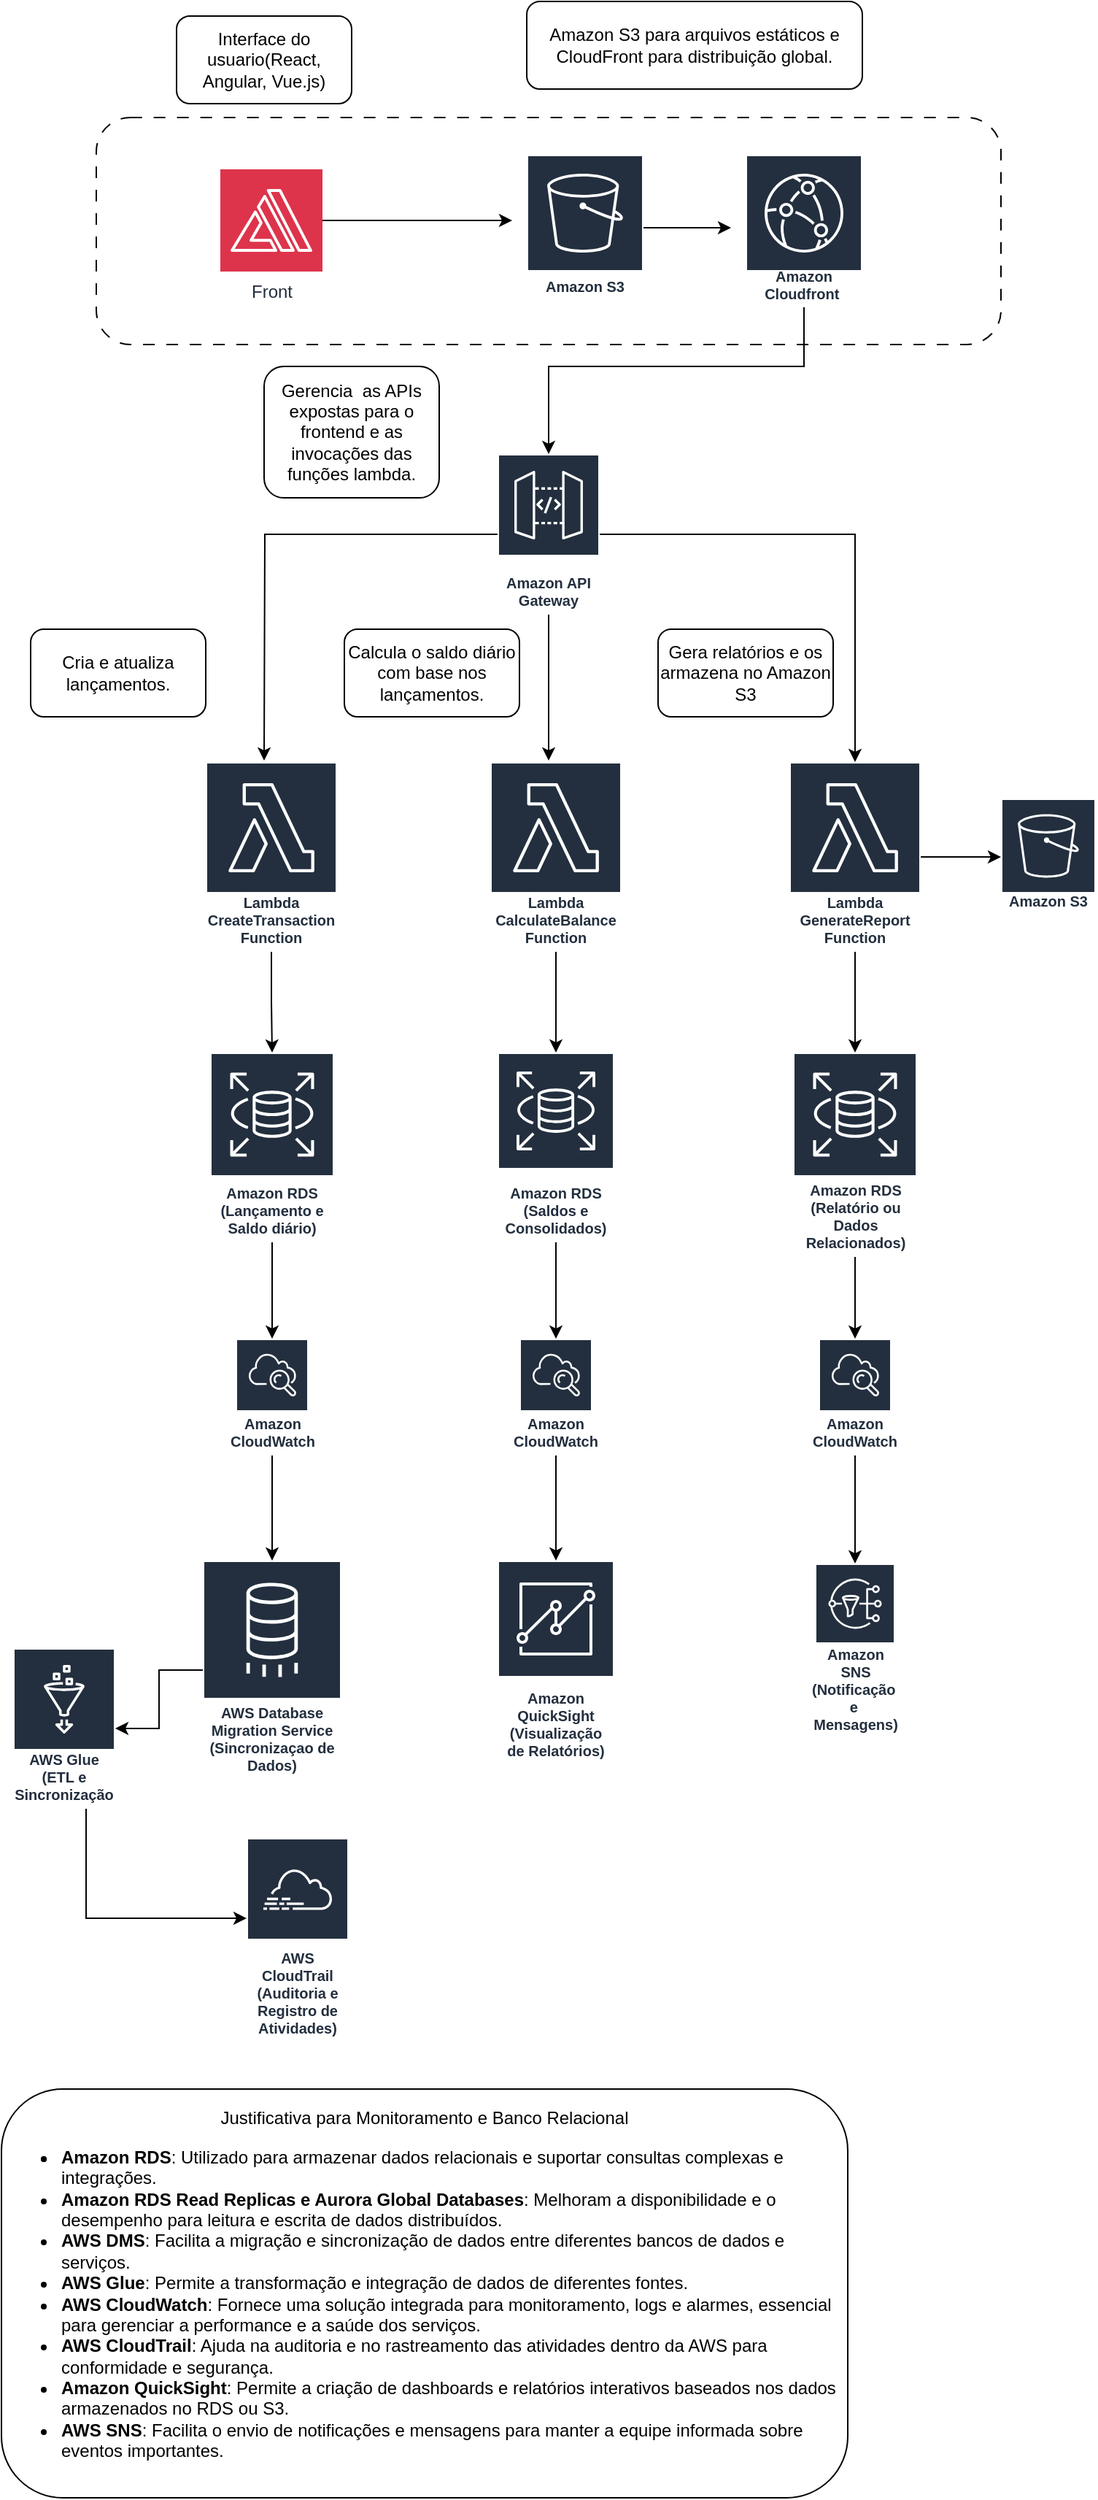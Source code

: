 <mxfile version="24.6.4" type="device">
  <diagram name="Página-1" id="DlxXxc5AMS8iz4JbHy9z">
    <mxGraphModel dx="954" dy="615" grid="1" gridSize="10" guides="1" tooltips="1" connect="1" arrows="1" fold="1" page="1" pageScale="1" pageWidth="827" pageHeight="1169" math="0" shadow="0">
      <root>
        <mxCell id="0" />
        <mxCell id="1" parent="0" />
        <mxCell id="Mg6wt3UdfQi6u2tx5nGe-26" value="" style="rounded=1;whiteSpace=wrap;html=1;shadow=0;dashed=1;dashPattern=8 8;fillColor=none;" vertex="1" parent="1">
          <mxGeometry x="125" y="109.5" width="620" height="155.5" as="geometry" />
        </mxCell>
        <mxCell id="Mg6wt3UdfQi6u2tx5nGe-21" style="edgeStyle=orthogonalEdgeStyle;rounded=0;orthogonalLoop=1;jettySize=auto;html=1;" edge="1" parent="1" source="Mg6wt3UdfQi6u2tx5nGe-1">
          <mxGeometry relative="1" as="geometry">
            <mxPoint x="410" y="180" as="targetPoint" />
          </mxGeometry>
        </mxCell>
        <mxCell id="Mg6wt3UdfQi6u2tx5nGe-1" value="Front" style="sketch=0;points=[[0,0,0],[0.25,0,0],[0.5,0,0],[0.75,0,0],[1,0,0],[0,1,0],[0.25,1,0],[0.5,1,0],[0.75,1,0],[1,1,0],[0,0.25,0],[0,0.5,0],[0,0.75,0],[1,0.25,0],[1,0.5,0],[1,0.75,0]];outlineConnect=0;fontColor=#232F3E;fillColor=#DD344C;strokeColor=#ffffff;dashed=0;verticalLabelPosition=bottom;verticalAlign=top;align=center;html=1;fontSize=12;fontStyle=0;aspect=fixed;shape=mxgraph.aws4.resourceIcon;resIcon=mxgraph.aws4.amplify;" vertex="1" parent="1">
          <mxGeometry x="210" y="145" width="70" height="70" as="geometry" />
        </mxCell>
        <mxCell id="Mg6wt3UdfQi6u2tx5nGe-80" style="edgeStyle=orthogonalEdgeStyle;rounded=0;orthogonalLoop=1;jettySize=auto;html=1;" edge="1" parent="1" source="Mg6wt3UdfQi6u2tx5nGe-4" target="Mg6wt3UdfQi6u2tx5nGe-5">
          <mxGeometry relative="1" as="geometry">
            <Array as="points">
              <mxPoint x="610" y="280" />
              <mxPoint x="435" y="280" />
            </Array>
          </mxGeometry>
        </mxCell>
        <mxCell id="Mg6wt3UdfQi6u2tx5nGe-4" value="Amazon Cloudfront&amp;nbsp;" style="sketch=0;outlineConnect=0;fontColor=#232F3E;gradientColor=none;strokeColor=#ffffff;fillColor=#232F3E;dashed=0;verticalLabelPosition=middle;verticalAlign=bottom;align=center;html=1;whiteSpace=wrap;fontSize=10;fontStyle=1;spacing=3;shape=mxgraph.aws4.productIcon;prIcon=mxgraph.aws4.cloudfront;" vertex="1" parent="1">
          <mxGeometry x="570" y="135" width="80" height="104.5" as="geometry" />
        </mxCell>
        <mxCell id="Mg6wt3UdfQi6u2tx5nGe-31" style="edgeStyle=orthogonalEdgeStyle;rounded=0;orthogonalLoop=1;jettySize=auto;html=1;" edge="1" parent="1" source="Mg6wt3UdfQi6u2tx5nGe-5">
          <mxGeometry relative="1" as="geometry">
            <mxPoint x="240" y="550" as="targetPoint" />
          </mxGeometry>
        </mxCell>
        <mxCell id="Mg6wt3UdfQi6u2tx5nGe-32" style="edgeStyle=orthogonalEdgeStyle;rounded=0;orthogonalLoop=1;jettySize=auto;html=1;" edge="1" parent="1" source="Mg6wt3UdfQi6u2tx5nGe-5" target="Mg6wt3UdfQi6u2tx5nGe-8">
          <mxGeometry relative="1" as="geometry" />
        </mxCell>
        <mxCell id="Mg6wt3UdfQi6u2tx5nGe-33" style="edgeStyle=orthogonalEdgeStyle;rounded=0;orthogonalLoop=1;jettySize=auto;html=1;" edge="1" parent="1" source="Mg6wt3UdfQi6u2tx5nGe-5">
          <mxGeometry relative="1" as="geometry">
            <mxPoint x="435" y="550" as="targetPoint" />
          </mxGeometry>
        </mxCell>
        <mxCell id="Mg6wt3UdfQi6u2tx5nGe-5" value="Amazon API Gateway" style="sketch=0;outlineConnect=0;fontColor=#232F3E;gradientColor=none;strokeColor=#ffffff;fillColor=#232F3E;dashed=0;verticalLabelPosition=middle;verticalAlign=bottom;align=center;html=1;whiteSpace=wrap;fontSize=10;fontStyle=1;spacing=3;shape=mxgraph.aws4.productIcon;prIcon=mxgraph.aws4.api_gateway;" vertex="1" parent="1">
          <mxGeometry x="400" y="340" width="70" height="110" as="geometry" />
        </mxCell>
        <mxCell id="Mg6wt3UdfQi6u2tx5nGe-38" style="edgeStyle=orthogonalEdgeStyle;rounded=0;orthogonalLoop=1;jettySize=auto;html=1;" edge="1" parent="1" source="Mg6wt3UdfQi6u2tx5nGe-6" target="Mg6wt3UdfQi6u2tx5nGe-36">
          <mxGeometry relative="1" as="geometry" />
        </mxCell>
        <mxCell id="Mg6wt3UdfQi6u2tx5nGe-6" value="Lambda CreateTransaction Function" style="sketch=0;outlineConnect=0;fontColor=#232F3E;gradientColor=none;strokeColor=#ffffff;fillColor=#232F3E;dashed=0;verticalLabelPosition=middle;verticalAlign=bottom;align=center;html=1;whiteSpace=wrap;fontSize=10;fontStyle=1;spacing=3;shape=mxgraph.aws4.productIcon;prIcon=mxgraph.aws4.lambda;" vertex="1" parent="1">
          <mxGeometry x="200" y="551" width="90" height="130" as="geometry" />
        </mxCell>
        <mxCell id="Mg6wt3UdfQi6u2tx5nGe-40" style="edgeStyle=orthogonalEdgeStyle;rounded=0;orthogonalLoop=1;jettySize=auto;html=1;" edge="1" parent="1" source="Mg6wt3UdfQi6u2tx5nGe-7" target="Mg6wt3UdfQi6u2tx5nGe-10">
          <mxGeometry relative="1" as="geometry" />
        </mxCell>
        <mxCell id="Mg6wt3UdfQi6u2tx5nGe-7" value="Lambda CalculateBalance Function" style="sketch=0;outlineConnect=0;fontColor=#232F3E;gradientColor=none;strokeColor=#ffffff;fillColor=#232F3E;dashed=0;verticalLabelPosition=middle;verticalAlign=bottom;align=center;html=1;whiteSpace=wrap;fontSize=10;fontStyle=1;spacing=3;shape=mxgraph.aws4.productIcon;prIcon=mxgraph.aws4.lambda;" vertex="1" parent="1">
          <mxGeometry x="395" y="551" width="90" height="130" as="geometry" />
        </mxCell>
        <mxCell id="Mg6wt3UdfQi6u2tx5nGe-41" style="edgeStyle=orthogonalEdgeStyle;rounded=0;orthogonalLoop=1;jettySize=auto;html=1;" edge="1" parent="1" source="Mg6wt3UdfQi6u2tx5nGe-8" target="Mg6wt3UdfQi6u2tx5nGe-37">
          <mxGeometry relative="1" as="geometry" />
        </mxCell>
        <mxCell id="Mg6wt3UdfQi6u2tx5nGe-60" style="edgeStyle=orthogonalEdgeStyle;rounded=0;orthogonalLoop=1;jettySize=auto;html=1;" edge="1" parent="1" source="Mg6wt3UdfQi6u2tx5nGe-8" target="Mg6wt3UdfQi6u2tx5nGe-57">
          <mxGeometry relative="1" as="geometry" />
        </mxCell>
        <mxCell id="Mg6wt3UdfQi6u2tx5nGe-8" value="Lambda GenerateReport Function" style="sketch=0;outlineConnect=0;fontColor=#232F3E;gradientColor=none;strokeColor=#ffffff;fillColor=#232F3E;dashed=0;verticalLabelPosition=middle;verticalAlign=bottom;align=center;html=1;whiteSpace=wrap;fontSize=10;fontStyle=1;spacing=3;shape=mxgraph.aws4.productIcon;prIcon=mxgraph.aws4.lambda;" vertex="1" parent="1">
          <mxGeometry x="600" y="551" width="90" height="130" as="geometry" />
        </mxCell>
        <mxCell id="Mg6wt3UdfQi6u2tx5nGe-48" style="edgeStyle=orthogonalEdgeStyle;rounded=0;orthogonalLoop=1;jettySize=auto;html=1;" edge="1" parent="1" source="Mg6wt3UdfQi6u2tx5nGe-73" target="Mg6wt3UdfQi6u2tx5nGe-18">
          <mxGeometry relative="1" as="geometry" />
        </mxCell>
        <mxCell id="Mg6wt3UdfQi6u2tx5nGe-10" value="Amazon RDS (Saldos e Consolidados)" style="sketch=0;outlineConnect=0;fontColor=#232F3E;gradientColor=none;strokeColor=#ffffff;fillColor=#232F3E;dashed=0;verticalLabelPosition=middle;verticalAlign=bottom;align=center;html=1;whiteSpace=wrap;fontSize=10;fontStyle=1;spacing=3;shape=mxgraph.aws4.productIcon;prIcon=mxgraph.aws4.rds;" vertex="1" parent="1">
          <mxGeometry x="400" y="750" width="80" height="130" as="geometry" />
        </mxCell>
        <mxCell id="Mg6wt3UdfQi6u2tx5nGe-22" style="edgeStyle=orthogonalEdgeStyle;rounded=0;orthogonalLoop=1;jettySize=auto;html=1;" edge="1" parent="1" source="Mg6wt3UdfQi6u2tx5nGe-12">
          <mxGeometry relative="1" as="geometry">
            <mxPoint x="560" y="185" as="targetPoint" />
          </mxGeometry>
        </mxCell>
        <mxCell id="Mg6wt3UdfQi6u2tx5nGe-12" value="Amazon S3" style="sketch=0;outlineConnect=0;fontColor=#232F3E;gradientColor=none;strokeColor=#ffffff;fillColor=#232F3E;dashed=0;verticalLabelPosition=middle;verticalAlign=bottom;align=center;html=1;whiteSpace=wrap;fontSize=10;fontStyle=1;spacing=3;shape=mxgraph.aws4.productIcon;prIcon=mxgraph.aws4.s3;" vertex="1" parent="1">
          <mxGeometry x="420" y="135" width="80" height="100" as="geometry" />
        </mxCell>
        <mxCell id="Mg6wt3UdfQi6u2tx5nGe-16" value="Amazon SNS (Notificação&amp;nbsp; e&amp;nbsp; Mensagens)" style="sketch=0;outlineConnect=0;fontColor=#232F3E;gradientColor=none;strokeColor=#ffffff;fillColor=#232F3E;dashed=0;verticalLabelPosition=middle;verticalAlign=bottom;align=center;html=1;whiteSpace=wrap;fontSize=10;fontStyle=1;spacing=3;shape=mxgraph.aws4.productIcon;prIcon=mxgraph.aws4.sns;" vertex="1" parent="1">
          <mxGeometry x="617.5" y="1100" width="55" height="120" as="geometry" />
        </mxCell>
        <mxCell id="Mg6wt3UdfQi6u2tx5nGe-17" value="AWS&lt;br&gt;CloudTrail (Auditoria e Registro de Atividades)" style="sketch=0;outlineConnect=0;fontColor=#232F3E;gradientColor=none;strokeColor=#ffffff;fillColor=#232F3E;dashed=0;verticalLabelPosition=middle;verticalAlign=bottom;align=center;html=1;whiteSpace=wrap;fontSize=10;fontStyle=1;spacing=3;shape=mxgraph.aws4.productIcon;prIcon=mxgraph.aws4.cloudtrail;" vertex="1" parent="1">
          <mxGeometry x="228" y="1288" width="70" height="140" as="geometry" />
        </mxCell>
        <mxCell id="Mg6wt3UdfQi6u2tx5nGe-18" value="Amazon QuickSight (Visualização de Relatórios)" style="sketch=0;outlineConnect=0;fontColor=#232F3E;gradientColor=none;strokeColor=#ffffff;fillColor=#232F3E;dashed=0;verticalLabelPosition=middle;verticalAlign=bottom;align=center;html=1;whiteSpace=wrap;fontSize=10;fontStyle=1;spacing=3;shape=mxgraph.aws4.productIcon;prIcon=mxgraph.aws4.quicksight;" vertex="1" parent="1">
          <mxGeometry x="400" y="1098" width="80" height="140" as="geometry" />
        </mxCell>
        <mxCell id="Mg6wt3UdfQi6u2tx5nGe-20" value="Interface do usuario(React, Angular, Vue.js&lt;span style=&quot;background-color: initial;&quot;&gt;)&lt;/span&gt;" style="rounded=1;whiteSpace=wrap;html=1;" vertex="1" parent="1">
          <mxGeometry x="180" y="40" width="120" height="60" as="geometry" />
        </mxCell>
        <mxCell id="Mg6wt3UdfQi6u2tx5nGe-24" value="Amazon S3 para arquivos estáticos e CloudFront para distribuição global." style="rounded=1;whiteSpace=wrap;html=1;" vertex="1" parent="1">
          <mxGeometry x="420" y="30" width="230" height="60" as="geometry" />
        </mxCell>
        <mxCell id="Mg6wt3UdfQi6u2tx5nGe-28" value="Gerencia&amp;nbsp; as APIs expostas para o frontend e as invocações das funções lambda." style="rounded=1;whiteSpace=wrap;html=1;" vertex="1" parent="1">
          <mxGeometry x="240" y="280" width="120" height="90" as="geometry" />
        </mxCell>
        <mxCell id="Mg6wt3UdfQi6u2tx5nGe-50" style="edgeStyle=orthogonalEdgeStyle;rounded=0;orthogonalLoop=1;jettySize=auto;html=1;" edge="1" parent="1" source="Mg6wt3UdfQi6u2tx5nGe-62" target="Mg6wt3UdfQi6u2tx5nGe-42">
          <mxGeometry relative="1" as="geometry" />
        </mxCell>
        <mxCell id="Mg6wt3UdfQi6u2tx5nGe-36" value="Amazon RDS (Lançamento e Saldo diário)" style="sketch=0;outlineConnect=0;fontColor=#232F3E;gradientColor=none;strokeColor=#ffffff;fillColor=#232F3E;dashed=0;verticalLabelPosition=middle;verticalAlign=bottom;align=center;html=1;whiteSpace=wrap;fontSize=10;fontStyle=1;spacing=3;shape=mxgraph.aws4.productIcon;prIcon=mxgraph.aws4.rds;" vertex="1" parent="1">
          <mxGeometry x="203" y="750" width="85" height="130" as="geometry" />
        </mxCell>
        <mxCell id="Mg6wt3UdfQi6u2tx5nGe-49" style="edgeStyle=orthogonalEdgeStyle;rounded=0;orthogonalLoop=1;jettySize=auto;html=1;" edge="1" parent="1" source="Mg6wt3UdfQi6u2tx5nGe-75" target="Mg6wt3UdfQi6u2tx5nGe-16">
          <mxGeometry relative="1" as="geometry" />
        </mxCell>
        <mxCell id="Mg6wt3UdfQi6u2tx5nGe-37" value="Amazon RDS (Relatório ou Dados Relacionados)" style="sketch=0;outlineConnect=0;fontColor=#232F3E;gradientColor=none;strokeColor=#ffffff;fillColor=#232F3E;dashed=0;verticalLabelPosition=middle;verticalAlign=bottom;align=center;html=1;whiteSpace=wrap;fontSize=10;fontStyle=1;spacing=3;shape=mxgraph.aws4.productIcon;prIcon=mxgraph.aws4.rds;" vertex="1" parent="1">
          <mxGeometry x="602.5" y="750" width="85" height="140" as="geometry" />
        </mxCell>
        <mxCell id="Mg6wt3UdfQi6u2tx5nGe-45" style="edgeStyle=orthogonalEdgeStyle;rounded=0;orthogonalLoop=1;jettySize=auto;html=1;" edge="1" parent="1" source="Mg6wt3UdfQi6u2tx5nGe-42" target="Mg6wt3UdfQi6u2tx5nGe-43">
          <mxGeometry relative="1" as="geometry" />
        </mxCell>
        <mxCell id="Mg6wt3UdfQi6u2tx5nGe-42" value="AWS Database Migration Service (Sincronizaçao de Dados)" style="sketch=0;outlineConnect=0;fontColor=#232F3E;gradientColor=none;strokeColor=#ffffff;fillColor=#232F3E;dashed=0;verticalLabelPosition=middle;verticalAlign=bottom;align=center;html=1;whiteSpace=wrap;fontSize=10;fontStyle=1;spacing=3;shape=mxgraph.aws4.productIcon;prIcon=mxgraph.aws4.database_migration_service;" vertex="1" parent="1">
          <mxGeometry x="198" y="1098" width="95" height="150" as="geometry" />
        </mxCell>
        <mxCell id="Mg6wt3UdfQi6u2tx5nGe-47" style="edgeStyle=orthogonalEdgeStyle;rounded=0;orthogonalLoop=1;jettySize=auto;html=1;" edge="1" parent="1" source="Mg6wt3UdfQi6u2tx5nGe-43" target="Mg6wt3UdfQi6u2tx5nGe-17">
          <mxGeometry relative="1" as="geometry">
            <Array as="points">
              <mxPoint x="118" y="1343" />
            </Array>
          </mxGeometry>
        </mxCell>
        <mxCell id="Mg6wt3UdfQi6u2tx5nGe-43" value="AWS Glue (ETL e Sincronização" style="sketch=0;outlineConnect=0;fontColor=#232F3E;gradientColor=none;strokeColor=#ffffff;fillColor=#232F3E;dashed=0;verticalLabelPosition=middle;verticalAlign=bottom;align=center;html=1;whiteSpace=wrap;fontSize=10;fontStyle=1;spacing=3;shape=mxgraph.aws4.productIcon;prIcon=mxgraph.aws4.glue;" vertex="1" parent="1">
          <mxGeometry x="68" y="1158" width="70" height="110" as="geometry" />
        </mxCell>
        <mxCell id="Mg6wt3UdfQi6u2tx5nGe-53" value="Cria e atualiza lançamentos." style="rounded=1;whiteSpace=wrap;html=1;" vertex="1" parent="1">
          <mxGeometry x="80" y="460" width="120" height="60" as="geometry" />
        </mxCell>
        <mxCell id="Mg6wt3UdfQi6u2tx5nGe-54" value="Calcula o saldo diário com base nos lançamentos." style="rounded=1;whiteSpace=wrap;html=1;" vertex="1" parent="1">
          <mxGeometry x="295" y="460" width="120" height="60" as="geometry" />
        </mxCell>
        <mxCell id="Mg6wt3UdfQi6u2tx5nGe-56" value="Gera relatórios e os armazena no Amazon S3" style="rounded=1;whiteSpace=wrap;html=1;" vertex="1" parent="1">
          <mxGeometry x="510" y="460" width="120" height="60" as="geometry" />
        </mxCell>
        <mxCell id="Mg6wt3UdfQi6u2tx5nGe-57" value="Amazon S3" style="sketch=0;outlineConnect=0;fontColor=#232F3E;gradientColor=none;strokeColor=#ffffff;fillColor=#232F3E;dashed=0;verticalLabelPosition=middle;verticalAlign=bottom;align=center;html=1;whiteSpace=wrap;fontSize=10;fontStyle=1;spacing=3;shape=mxgraph.aws4.productIcon;prIcon=mxgraph.aws4.s3;" vertex="1" parent="1">
          <mxGeometry x="745" y="576" width="65" height="80" as="geometry" />
        </mxCell>
        <mxCell id="Mg6wt3UdfQi6u2tx5nGe-72" value="" style="edgeStyle=orthogonalEdgeStyle;rounded=0;orthogonalLoop=1;jettySize=auto;html=1;" edge="1" parent="1" source="Mg6wt3UdfQi6u2tx5nGe-36" target="Mg6wt3UdfQi6u2tx5nGe-62">
          <mxGeometry relative="1" as="geometry">
            <mxPoint x="245" y="920" as="sourcePoint" />
            <mxPoint x="246" y="1098" as="targetPoint" />
          </mxGeometry>
        </mxCell>
        <mxCell id="Mg6wt3UdfQi6u2tx5nGe-62" value="Amazon CloudWatch" style="sketch=0;outlineConnect=0;fontColor=#232F3E;gradientColor=none;strokeColor=#ffffff;fillColor=#232F3E;dashed=0;verticalLabelPosition=middle;verticalAlign=bottom;align=center;html=1;whiteSpace=wrap;fontSize=10;fontStyle=1;spacing=3;shape=mxgraph.aws4.productIcon;prIcon=mxgraph.aws4.cloudwatch;" vertex="1" parent="1">
          <mxGeometry x="220.5" y="946" width="50" height="80" as="geometry" />
        </mxCell>
        <mxCell id="Mg6wt3UdfQi6u2tx5nGe-74" value="" style="edgeStyle=orthogonalEdgeStyle;rounded=0;orthogonalLoop=1;jettySize=auto;html=1;" edge="1" parent="1" source="Mg6wt3UdfQi6u2tx5nGe-10" target="Mg6wt3UdfQi6u2tx5nGe-73">
          <mxGeometry relative="1" as="geometry">
            <mxPoint x="440" y="920" as="sourcePoint" />
            <mxPoint x="440" y="1098" as="targetPoint" />
          </mxGeometry>
        </mxCell>
        <mxCell id="Mg6wt3UdfQi6u2tx5nGe-73" value="Amazon CloudWatch" style="sketch=0;outlineConnect=0;fontColor=#232F3E;gradientColor=none;strokeColor=#ffffff;fillColor=#232F3E;dashed=0;verticalLabelPosition=middle;verticalAlign=bottom;align=center;html=1;whiteSpace=wrap;fontSize=10;fontStyle=1;spacing=3;shape=mxgraph.aws4.productIcon;prIcon=mxgraph.aws4.cloudwatch;" vertex="1" parent="1">
          <mxGeometry x="415" y="946" width="50" height="80" as="geometry" />
        </mxCell>
        <mxCell id="Mg6wt3UdfQi6u2tx5nGe-76" value="" style="edgeStyle=orthogonalEdgeStyle;rounded=0;orthogonalLoop=1;jettySize=auto;html=1;" edge="1" parent="1" source="Mg6wt3UdfQi6u2tx5nGe-37" target="Mg6wt3UdfQi6u2tx5nGe-75">
          <mxGeometry relative="1" as="geometry">
            <mxPoint x="645" y="925" as="sourcePoint" />
            <mxPoint x="645" y="1100" as="targetPoint" />
          </mxGeometry>
        </mxCell>
        <mxCell id="Mg6wt3UdfQi6u2tx5nGe-75" value="Amazon CloudWatch" style="sketch=0;outlineConnect=0;fontColor=#232F3E;gradientColor=none;strokeColor=#ffffff;fillColor=#232F3E;dashed=0;verticalLabelPosition=middle;verticalAlign=bottom;align=center;html=1;whiteSpace=wrap;fontSize=10;fontStyle=1;spacing=3;shape=mxgraph.aws4.productIcon;prIcon=mxgraph.aws4.cloudwatch;" vertex="1" parent="1">
          <mxGeometry x="620" y="946" width="50" height="80" as="geometry" />
        </mxCell>
        <mxCell id="Mg6wt3UdfQi6u2tx5nGe-78" value="Justificativa para Monitoramento e Banco Relacional&lt;br&gt;&lt;ul&gt;&lt;li style=&quot;text-align: left;&quot;&gt;&lt;li&gt;&lt;strong&gt;Amazon RDS&lt;/strong&gt;: Utilizado para armazenar dados relacionais e suportar consultas complexas e integrações.&lt;/li&gt;&lt;li&gt;&lt;strong&gt;Amazon RDS Read Replicas e Aurora Global Databases&lt;/strong&gt;: Melhoram a disponibilidade e o desempenho para leitura e escrita de dados distribuídos.&lt;/li&gt;&lt;li&gt;&lt;strong&gt;AWS DMS&lt;/strong&gt;: Facilita a migração e sincronização de dados entre diferentes bancos de dados e serviços.&lt;/li&gt;&lt;li&gt;&lt;strong&gt;AWS Glue&lt;/strong&gt;: Permite a transformação e integração de dados de diferentes fontes.&lt;/li&gt;&lt;/li&gt;&lt;li style=&quot;text-align: left;&quot;&gt;&lt;b&gt;AWS CloudWatch&lt;/b&gt;: Fornece uma solução integrada para monitoramento, logs e alarmes, essencial para gerenciar a performance e a saúde dos serviços.&lt;/li&gt;&lt;li style=&quot;text-align: left;&quot;&gt;&lt;b&gt;AWS CloudTrail&lt;/b&gt;: Ajuda na auditoria e no rastreamento das atividades dentro da AWS para conformidade e segurança.&lt;/li&gt;&lt;li style=&quot;text-align: left;&quot;&gt;&lt;b&gt;Amazon QuickSight&lt;/b&gt;: Permite a criação de dashboards e relatórios interativos baseados nos dados armazenados no RDS ou S3.&lt;/li&gt;&lt;li style=&quot;text-align: left;&quot;&gt;&lt;b&gt;AWS SNS&lt;/b&gt;: Facilita o envio de notificações e mensagens para manter a equipe informada sobre eventos importantes.&lt;/li&gt;&lt;/ul&gt;" style="rounded=1;fillColor=none;fontColor=default;labelBackgroundColor=none;whiteSpace=wrap;html=1;" vertex="1" parent="1">
          <mxGeometry x="60" y="1460" width="580" height="280" as="geometry" />
        </mxCell>
      </root>
    </mxGraphModel>
  </diagram>
</mxfile>
